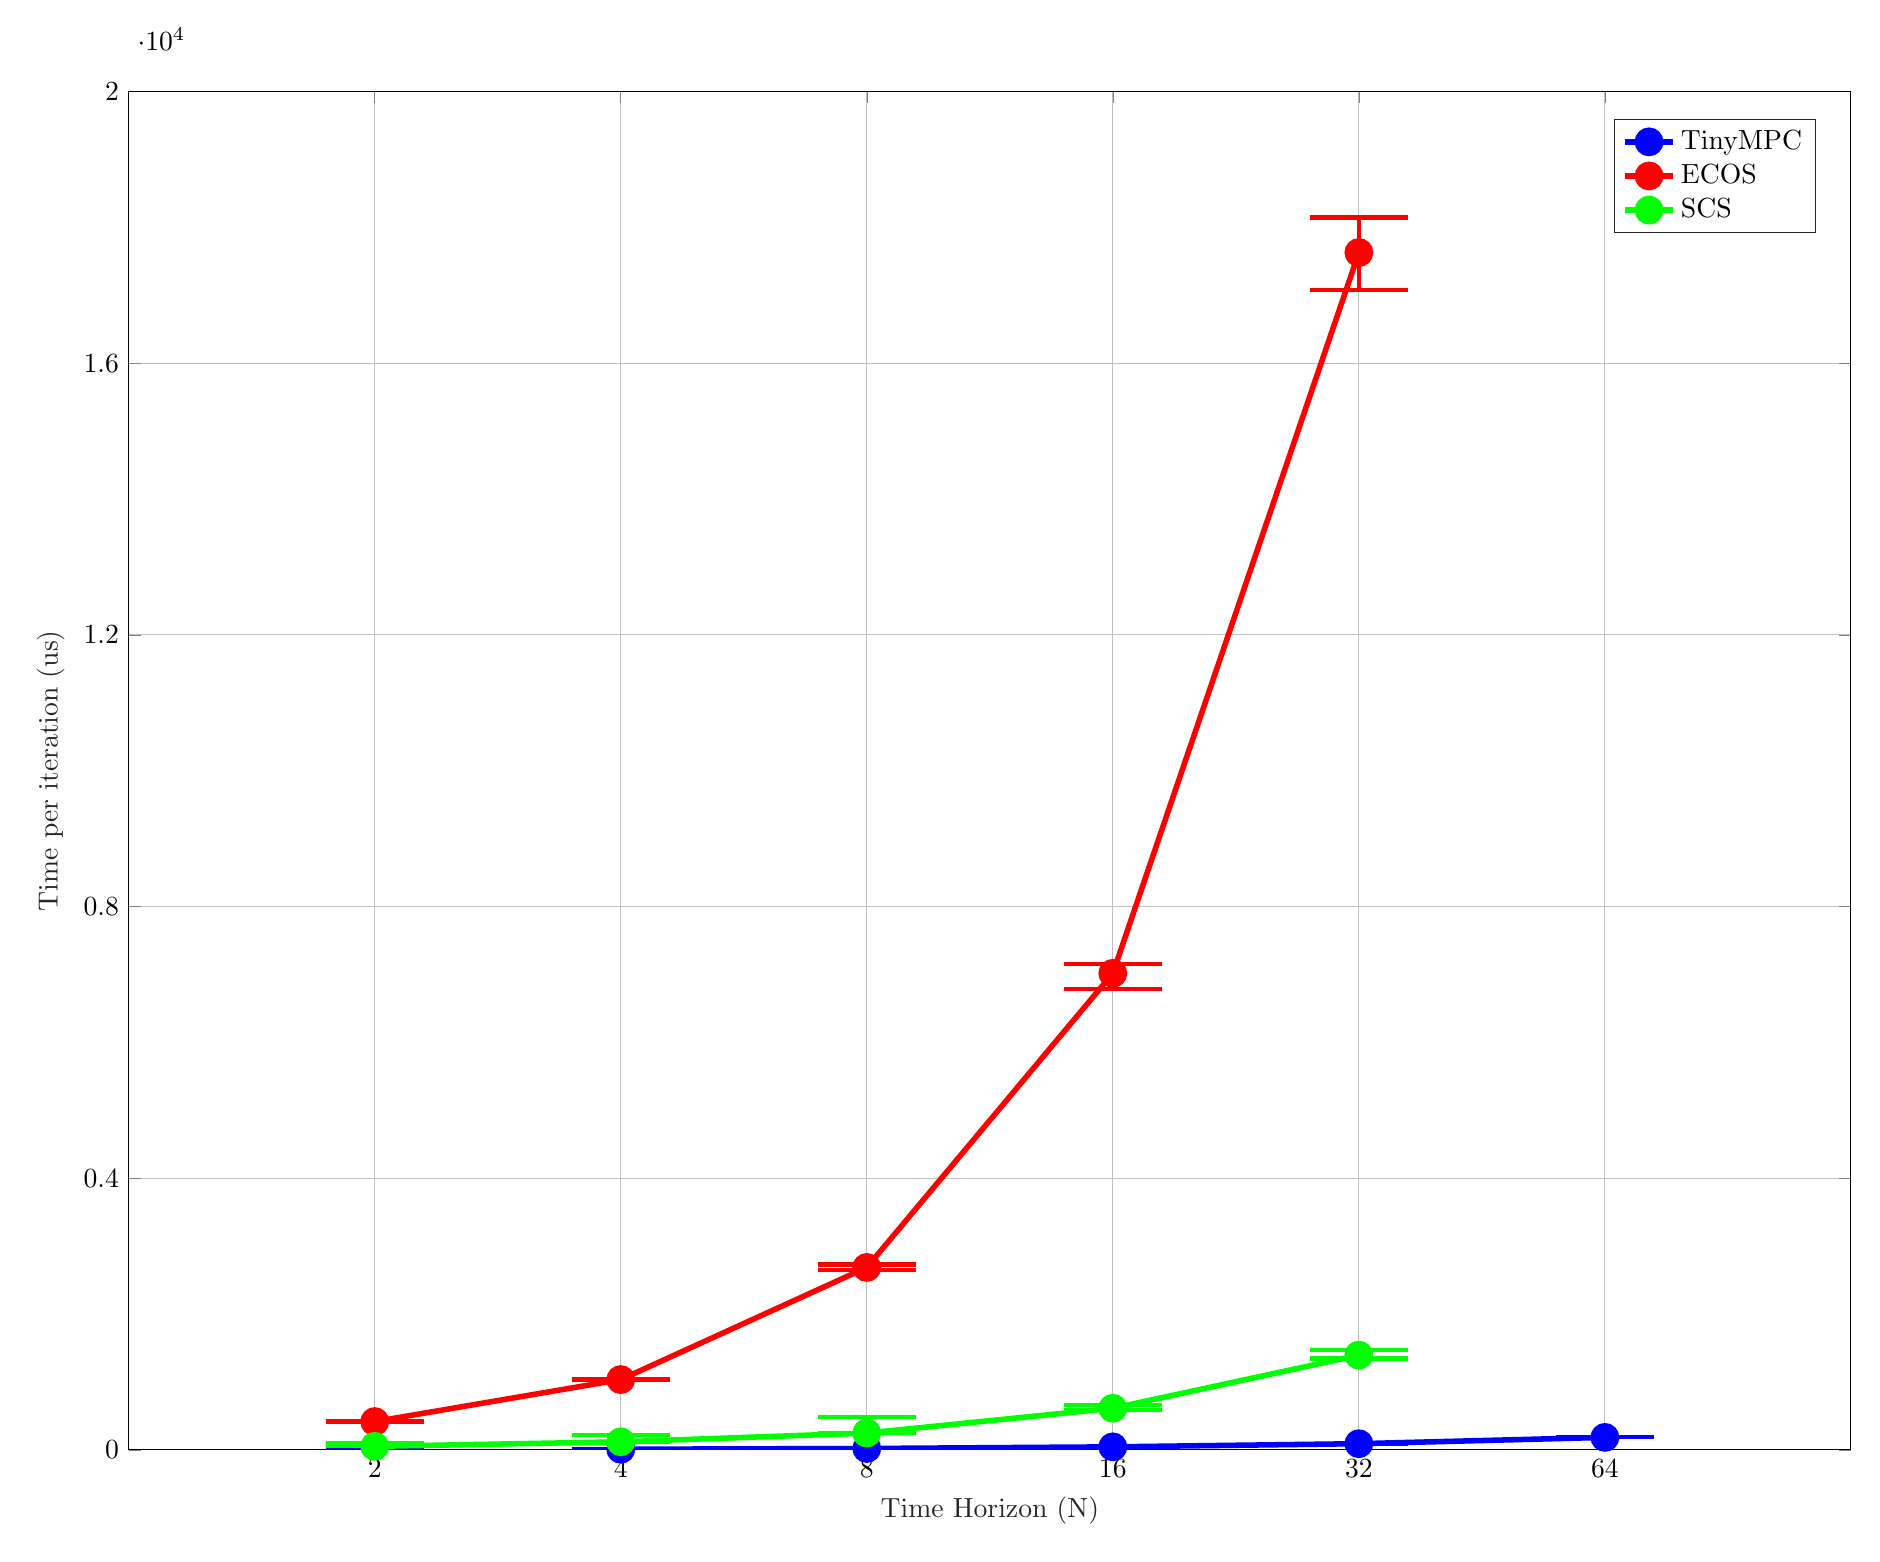 % This file was created by matlab2tikz.
%
%The latest updates can be retrieved from
%  http://www.mathworks.com/matlabcentral/fileexchange/22022-matlab2tikz-matlab2tikz
%where you can also make suggestions and rate matlab2tikz.
%
\begin{tikzpicture}

\begin{axis}[%
width=8.611in,
height=6.792in,
at={(1.444in,0.917in)},
scale only axis,
unbounded coords=jump,
xmin=0,
xmax=7,
xtick={1,2,3,4,5,6},
xticklabels={{2},{4},{8},{16},{32},{64}},
xlabel style={font=\color{white!15!black}},
xlabel={Time Horizon (N)},
ymin=0,
ymax=20000,
ytick={    0,  4000,  8000, 12000, 16000, 20000},
ylabel style={font=\color{white!15!black}},
ylabel={Time per iteration (us)},
axis background/.style={fill=white},
xmajorgrids,
ymajorgrids,
legend style={legend cell align=left, align=left, draw=white!15!black}
]
\addplot [color=blue, line width=1.5pt, forget plot]
  table[row sep=crcr]{%
0.8	4\\
1.2	4\\
};
\addplot [color=blue, line width=1.5pt, forget plot]
  table[row sep=crcr]{%
0.8	4\\
1.2	4\\
};
\addplot [color=blue, line width=1.5pt, forget plot]
  table[row sep=crcr]{%
1.8	10\\
2.2	10\\
};
\addplot [color=blue, line width=1.5pt, forget plot]
  table[row sep=crcr]{%
1.8	9\\
2.2	9\\
};
\addplot [color=blue, line width=1.5pt, forget plot]
  table[row sep=crcr]{%
2.8	21\\
3.2	21\\
};
\addplot [color=blue, line width=1.5pt, forget plot]
  table[row sep=crcr]{%
2.8	20\\
3.2	20\\
};
\addplot [color=blue, line width=1.5pt, forget plot]
  table[row sep=crcr]{%
3.8	46\\
4.2	46\\
};
\addplot [color=blue, line width=1.5pt, forget plot]
  table[row sep=crcr]{%
3.8	44\\
4.2	44\\
};
\addplot [color=blue, line width=1.5pt, forget plot]
  table[row sep=crcr]{%
4.8	93\\
5.2	93\\
};
\addplot [color=blue, line width=1.5pt, forget plot]
  table[row sep=crcr]{%
4.8	91\\
5.2	91\\
};
\addplot [color=blue, line width=1.5pt, forget plot]
  table[row sep=crcr]{%
5.8	187\\
6.2	187\\
};
\addplot [color=blue, line width=1.5pt, forget plot]
  table[row sep=crcr]{%
5.8	184\\
6.2	184\\
};
\addplot [color=blue, line width=2.0pt, mark size=4.2pt, mark=*, mark options={solid, blue}]
  table[row sep=crcr]{%
1	nan\\
2	9.864\\
3	20.701\\
4	45.047\\
5	91.336\\
6	184.312\\
};
\addlegendentry{TinyMPC}

\addplot [color=black, line width=1.5pt, forget plot]
  table[row sep=crcr]{%
1	4\\
1	4\\
};
\addplot [color=black, line width=1.5pt, forget plot]
  table[row sep=crcr]{%
2	10\\
2	9\\
};
\addplot [color=black, line width=1.5pt, forget plot]
  table[row sep=crcr]{%
3	21\\
3	20\\
};
\addplot [color=black, line width=1.5pt, forget plot]
  table[row sep=crcr]{%
4	46\\
4	44\\
};
\addplot [color=black, line width=1.5pt, forget plot]
  table[row sep=crcr]{%
5	93\\
5	91\\
};
\addplot [color=black, line width=1.5pt, forget plot]
  table[row sep=crcr]{%
6	187\\
6	184\\
};
\addplot [color=red, line width=1.5pt, forget plot]
  table[row sep=crcr]{%
0.8	422\\
1.2	422\\
};
\addplot [color=red, line width=1.5pt, forget plot]
  table[row sep=crcr]{%
0.8	411\\
1.2	411\\
};
\addplot [color=red, line width=1.5pt, forget plot]
  table[row sep=crcr]{%
1.8	1050\\
2.2	1050\\
};
\addplot [color=red, line width=1.5pt, forget plot]
  table[row sep=crcr]{%
1.8	1024\\
2.2	1024\\
};
\addplot [color=red, line width=1.5pt, forget plot]
  table[row sep=crcr]{%
2.8	2729\\
3.2	2729\\
};
\addplot [color=red, line width=1.5pt, forget plot]
  table[row sep=crcr]{%
2.8	2648\\
3.2	2648\\
};
\addplot [color=red, line width=1.5pt, forget plot]
  table[row sep=crcr]{%
3.8	7149\\
4.2	7149\\
};
\addplot [color=red, line width=1.5pt, forget plot]
  table[row sep=crcr]{%
3.8	6792\\
4.2	6792\\
};
\addplot [color=red, line width=1.5pt, forget plot]
  table[row sep=crcr]{%
4.8	18144\\
5.2	18144\\
};
\addplot [color=red, line width=1.5pt, forget plot]
  table[row sep=crcr]{%
4.8	17082\\
5.2	17082\\
};
\addplot [color=red, line width=2.0pt, mark size=4.2pt, mark=*, mark options={solid, red}]
  table[row sep=crcr]{%
1	416.875\\
2	1035.333\\
3	2686.538\\
4	7016.462\\
5	17628.154\\
};
\addlegendentry{ECOS}

\addplot [color=red, line width=1.5pt, forget plot]
  table[row sep=crcr]{%
1	422\\
1	411\\
};
\addplot [color=red, line width=1.5pt, forget plot]
  table[row sep=crcr]{%
2	1050\\
2	1024\\
};
\addplot [color=red, line width=1.5pt, forget plot]
  table[row sep=crcr]{%
3	2729\\
3	2648\\
};
\addplot [color=red, line width=1.5pt, forget plot]
  table[row sep=crcr]{%
4	7149\\
4	6792\\
};
\addplot [color=red, line width=1.5pt, forget plot]
  table[row sep=crcr]{%
5	18144\\
5	17082\\
};
\addplot [color=green, line width=1.5pt, forget plot]
  table[row sep=crcr]{%
0.8	96\\
1.2	96\\
};
\addplot [color=green, line width=1.5pt, forget plot]
  table[row sep=crcr]{%
0.8	52\\
1.2	52\\
};
\addplot [color=green, line width=1.5pt, forget plot]
  table[row sep=crcr]{%
1.8	222\\
2.2	222\\
};
\addplot [color=green, line width=1.5pt, forget plot]
  table[row sep=crcr]{%
1.8	114\\
2.2	114\\
};
\addplot [color=green, line width=1.5pt, forget plot]
  table[row sep=crcr]{%
2.8	482\\
3.2	482\\
};
\addplot [color=green, line width=1.5pt, forget plot]
  table[row sep=crcr]{%
2.8	244\\
3.2	244\\
};
\addplot [color=green, line width=1.5pt, forget plot]
  table[row sep=crcr]{%
3.8	661\\
4.2	661\\
};
\addplot [color=green, line width=1.5pt, forget plot]
  table[row sep=crcr]{%
3.8	584\\
4.2	584\\
};
\addplot [color=green, line width=1.5pt, forget plot]
  table[row sep=crcr]{%
4.8	1475\\
5.2	1475\\
};
\addplot [color=green, line width=1.5pt, forget plot]
  table[row sep=crcr]{%
4.8	1345\\
5.2	1345\\
};
\addplot [color=green, line width=2.0pt, mark size=4.2pt, mark=*, mark options={solid, green}]
  table[row sep=crcr]{%
1	52.302\\
2	119.159\\
3	247.953\\
4	613.472\\
5	1395.223\\
};
\addlegendentry{SCS}

\addplot [color=green, line width=1.5pt, forget plot]
  table[row sep=crcr]{%
1	96\\
1	52\\
};
\addplot [color=green, line width=1.5pt, forget plot]
  table[row sep=crcr]{%
2	222\\
2	114\\
};
\addplot [color=green, line width=1.5pt, forget plot]
  table[row sep=crcr]{%
3	482\\
3	244\\
};
\addplot [color=green, line width=1.5pt, forget plot]
  table[row sep=crcr]{%
4	661\\
4	584\\
};
\addplot [color=green, line width=1.5pt, forget plot]
  table[row sep=crcr]{%
5	1475\\
5	1345\\
};
\end{axis}
\end{tikzpicture}%